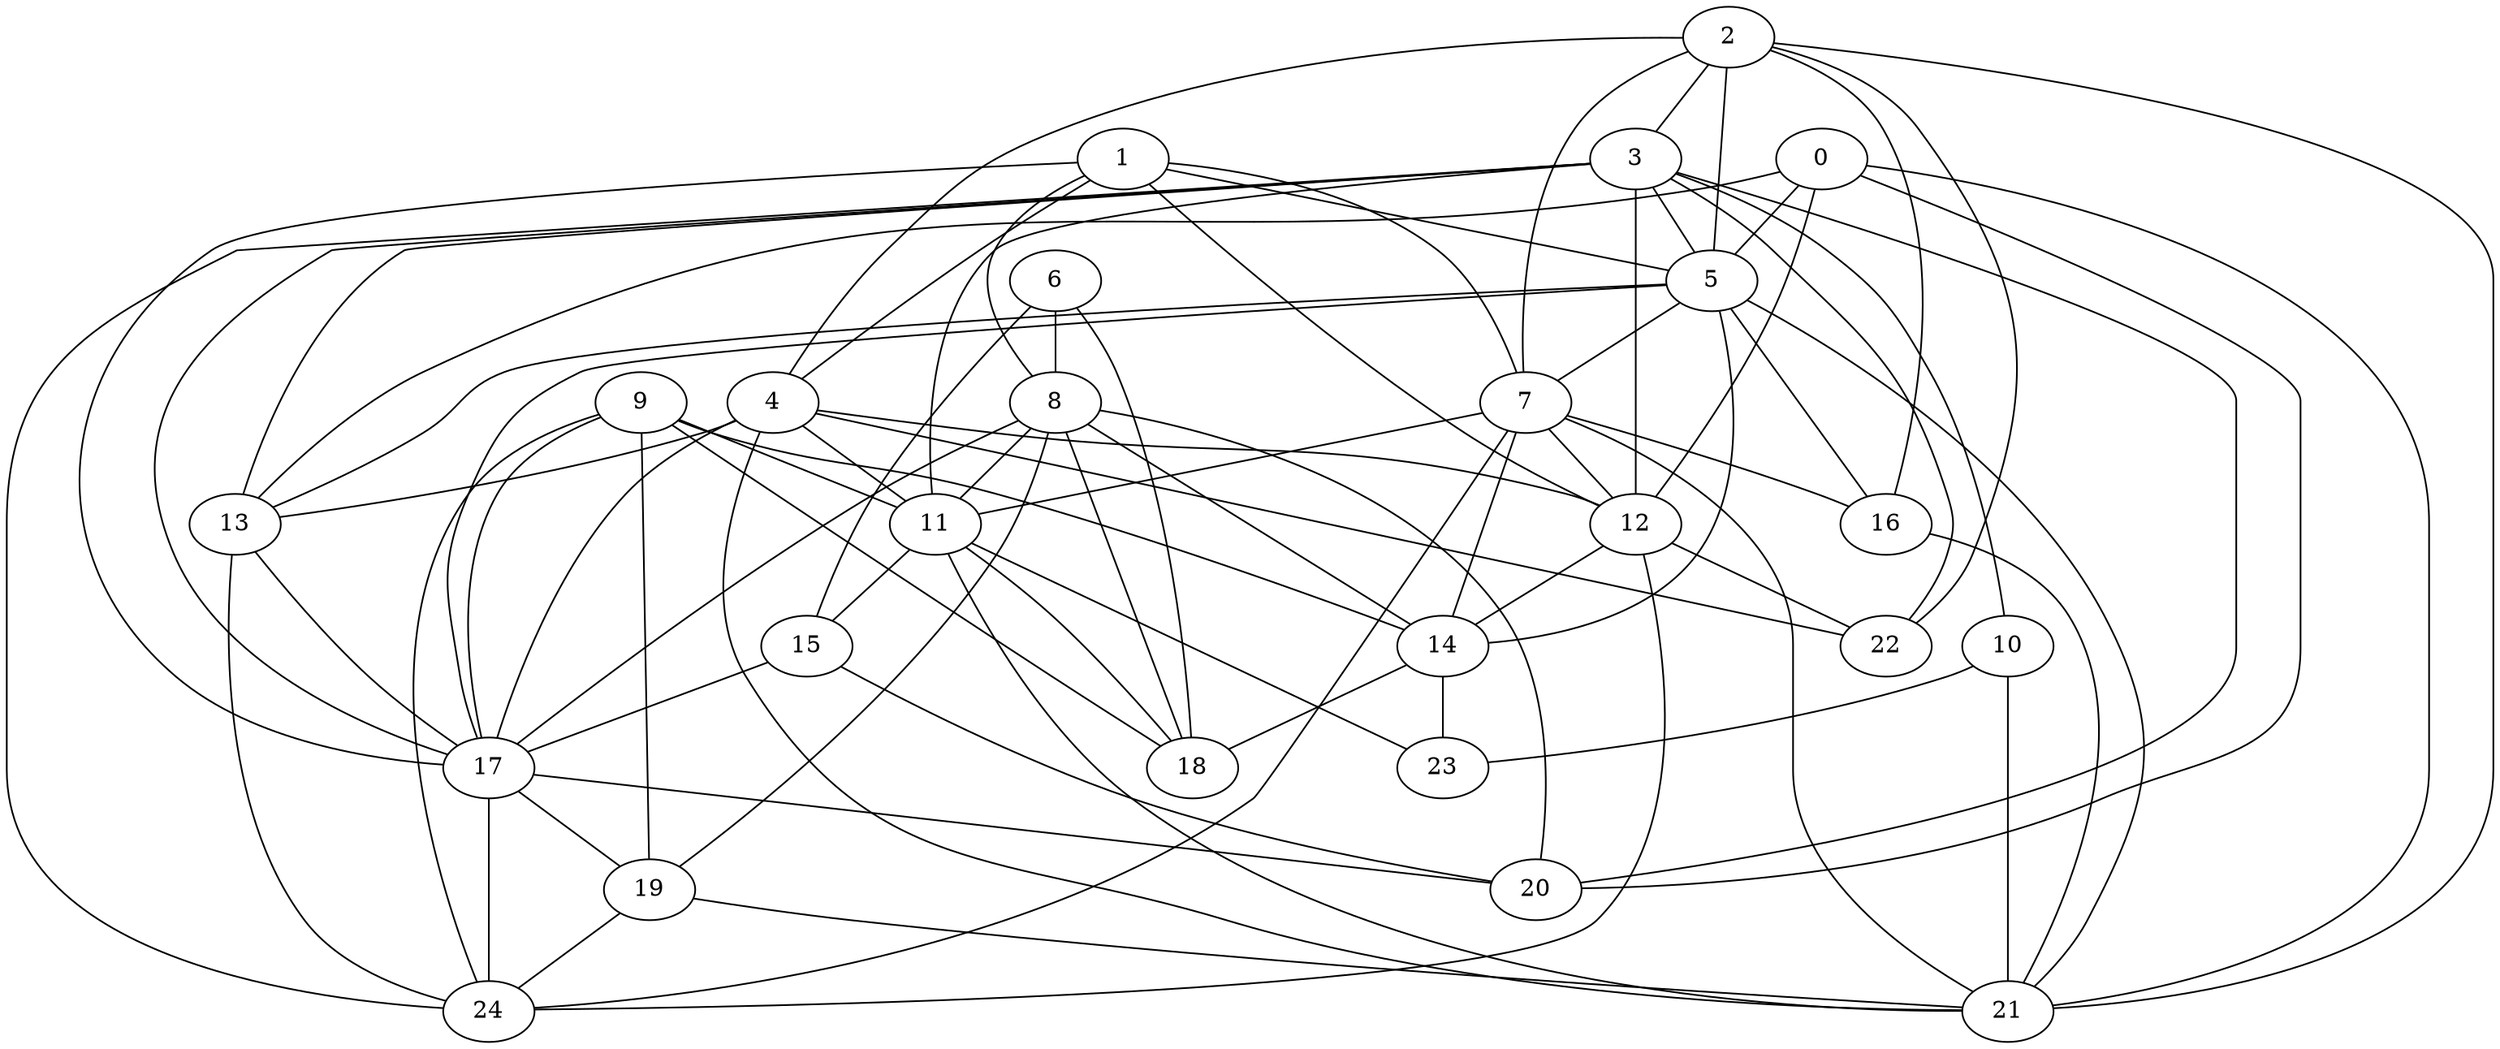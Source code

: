 strict graph "gnp_random_graph(25,0.25)" {
0;
1;
2;
3;
4;
5;
6;
7;
8;
9;
10;
11;
12;
13;
14;
15;
16;
17;
18;
19;
20;
21;
22;
23;
24;
0 -- 20  [is_available=True, prob="0.438890587581"];
0 -- 21  [is_available=True, prob="0.134700701024"];
0 -- 12  [is_available=True, prob="0.505176200296"];
0 -- 5  [is_available=True, prob="0.81877955779"];
0 -- 13  [is_available=True, prob="1.0"];
1 -- 4  [is_available=True, prob="0.89822709964"];
1 -- 5  [is_available=True, prob="0.00441401255025"];
1 -- 7  [is_available=True, prob="0.204814872178"];
1 -- 8  [is_available=True, prob="1.0"];
1 -- 12  [is_available=True, prob="0.499738583608"];
1 -- 17  [is_available=True, prob="1.0"];
2 -- 3  [is_available=True, prob="1.0"];
2 -- 4  [is_available=True, prob="0.0730564137107"];
2 -- 5  [is_available=True, prob="0.431039658871"];
2 -- 7  [is_available=True, prob="0.485500937595"];
2 -- 16  [is_available=True, prob="0.176788049934"];
2 -- 21  [is_available=True, prob="1.0"];
2 -- 22  [is_available=True, prob="0.48434482122"];
3 -- 5  [is_available=True, prob="0.216986391968"];
3 -- 10  [is_available=True, prob="0.770532056587"];
3 -- 11  [is_available=True, prob="0.811231490796"];
3 -- 12  [is_available=True, prob="0.240857543009"];
3 -- 13  [is_available=True, prob="0.394035834847"];
3 -- 17  [is_available=True, prob="0.92632322391"];
3 -- 20  [is_available=True, prob="1.0"];
3 -- 22  [is_available=True, prob="0.230281928639"];
3 -- 24  [is_available=True, prob="0.550307110734"];
4 -- 11  [is_available=True, prob="0.485219532896"];
4 -- 12  [is_available=True, prob="1.0"];
4 -- 13  [is_available=True, prob="0.150548599739"];
4 -- 17  [is_available=True, prob="0.645083147269"];
4 -- 21  [is_available=True, prob="0.841708597046"];
4 -- 22  [is_available=True, prob="0.947248472754"];
5 -- 7  [is_available=True, prob="0.549399674898"];
5 -- 13  [is_available=True, prob="0.0809671866572"];
5 -- 14  [is_available=True, prob="1.0"];
5 -- 16  [is_available=True, prob="0.373400022054"];
5 -- 17  [is_available=True, prob="1.0"];
5 -- 21  [is_available=True, prob="0.803234261097"];
6 -- 8  [is_available=True, prob="0.0578389902513"];
6 -- 18  [is_available=True, prob="0.769615441376"];
6 -- 15  [is_available=True, prob="1.0"];
7 -- 11  [is_available=True, prob="0.642993745988"];
7 -- 12  [is_available=True, prob="1.0"];
7 -- 14  [is_available=True, prob="0.200103812847"];
7 -- 16  [is_available=True, prob="0.225514533441"];
7 -- 21  [is_available=True, prob="0.366998904748"];
7 -- 24  [is_available=True, prob="0.987269035132"];
8 -- 11  [is_available=True, prob="0.124852751362"];
8 -- 14  [is_available=True, prob="1.0"];
8 -- 17  [is_available=True, prob="0.364096505653"];
8 -- 18  [is_available=True, prob="0.281595281164"];
8 -- 19  [is_available=True, prob="0.642755366644"];
8 -- 20  [is_available=True, prob="0.441468558428"];
9 -- 11  [is_available=True, prob="0.946870560006"];
9 -- 14  [is_available=True, prob="1.0"];
9 -- 17  [is_available=True, prob="0.847364772495"];
9 -- 18  [is_available=True, prob="0.624555381095"];
9 -- 19  [is_available=True, prob="0.170171907134"];
9 -- 24  [is_available=True, prob="0.899559276191"];
10 -- 21  [is_available=True, prob="0.648463830653"];
10 -- 23  [is_available=True, prob="0.428663793835"];
11 -- 15  [is_available=True, prob="1.0"];
11 -- 18  [is_available=True, prob="1.0"];
11 -- 21  [is_available=True, prob="1.0"];
11 -- 23  [is_available=True, prob="0.953326191397"];
12 -- 14  [is_available=True, prob="0.0853120730067"];
12 -- 22  [is_available=True, prob="0.122537980994"];
12 -- 24  [is_available=True, prob="1.0"];
13 -- 17  [is_available=True, prob="0.0252885291377"];
13 -- 24  [is_available=True, prob="1.0"];
14 -- 18  [is_available=True, prob="0.500486318891"];
14 -- 23  [is_available=True, prob="0.655697629419"];
15 -- 17  [is_available=True, prob="0.806280845008"];
15 -- 20  [is_available=True, prob="0.557191378296"];
16 -- 21  [is_available=True, prob="0.893627895129"];
17 -- 19  [is_available=True, prob="1.0"];
17 -- 20  [is_available=True, prob="0.170413824766"];
17 -- 24  [is_available=True, prob="1.0"];
19 -- 21  [is_available=True, prob="0.792536854787"];
19 -- 24  [is_available=True, prob="0.298935802629"];
}
